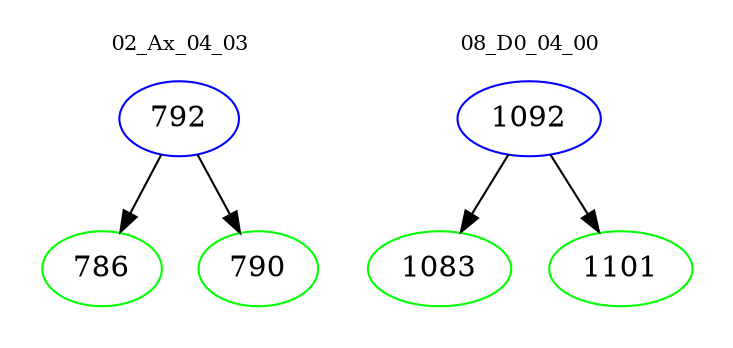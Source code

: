 digraph{
subgraph cluster_0 {
color = white
label = "02_Ax_04_03";
fontsize=10;
T0_792 [label="792", color="blue"]
T0_792 -> T0_786 [color="black"]
T0_786 [label="786", color="green"]
T0_792 -> T0_790 [color="black"]
T0_790 [label="790", color="green"]
}
subgraph cluster_1 {
color = white
label = "08_D0_04_00";
fontsize=10;
T1_1092 [label="1092", color="blue"]
T1_1092 -> T1_1083 [color="black"]
T1_1083 [label="1083", color="green"]
T1_1092 -> T1_1101 [color="black"]
T1_1101 [label="1101", color="green"]
}
}
